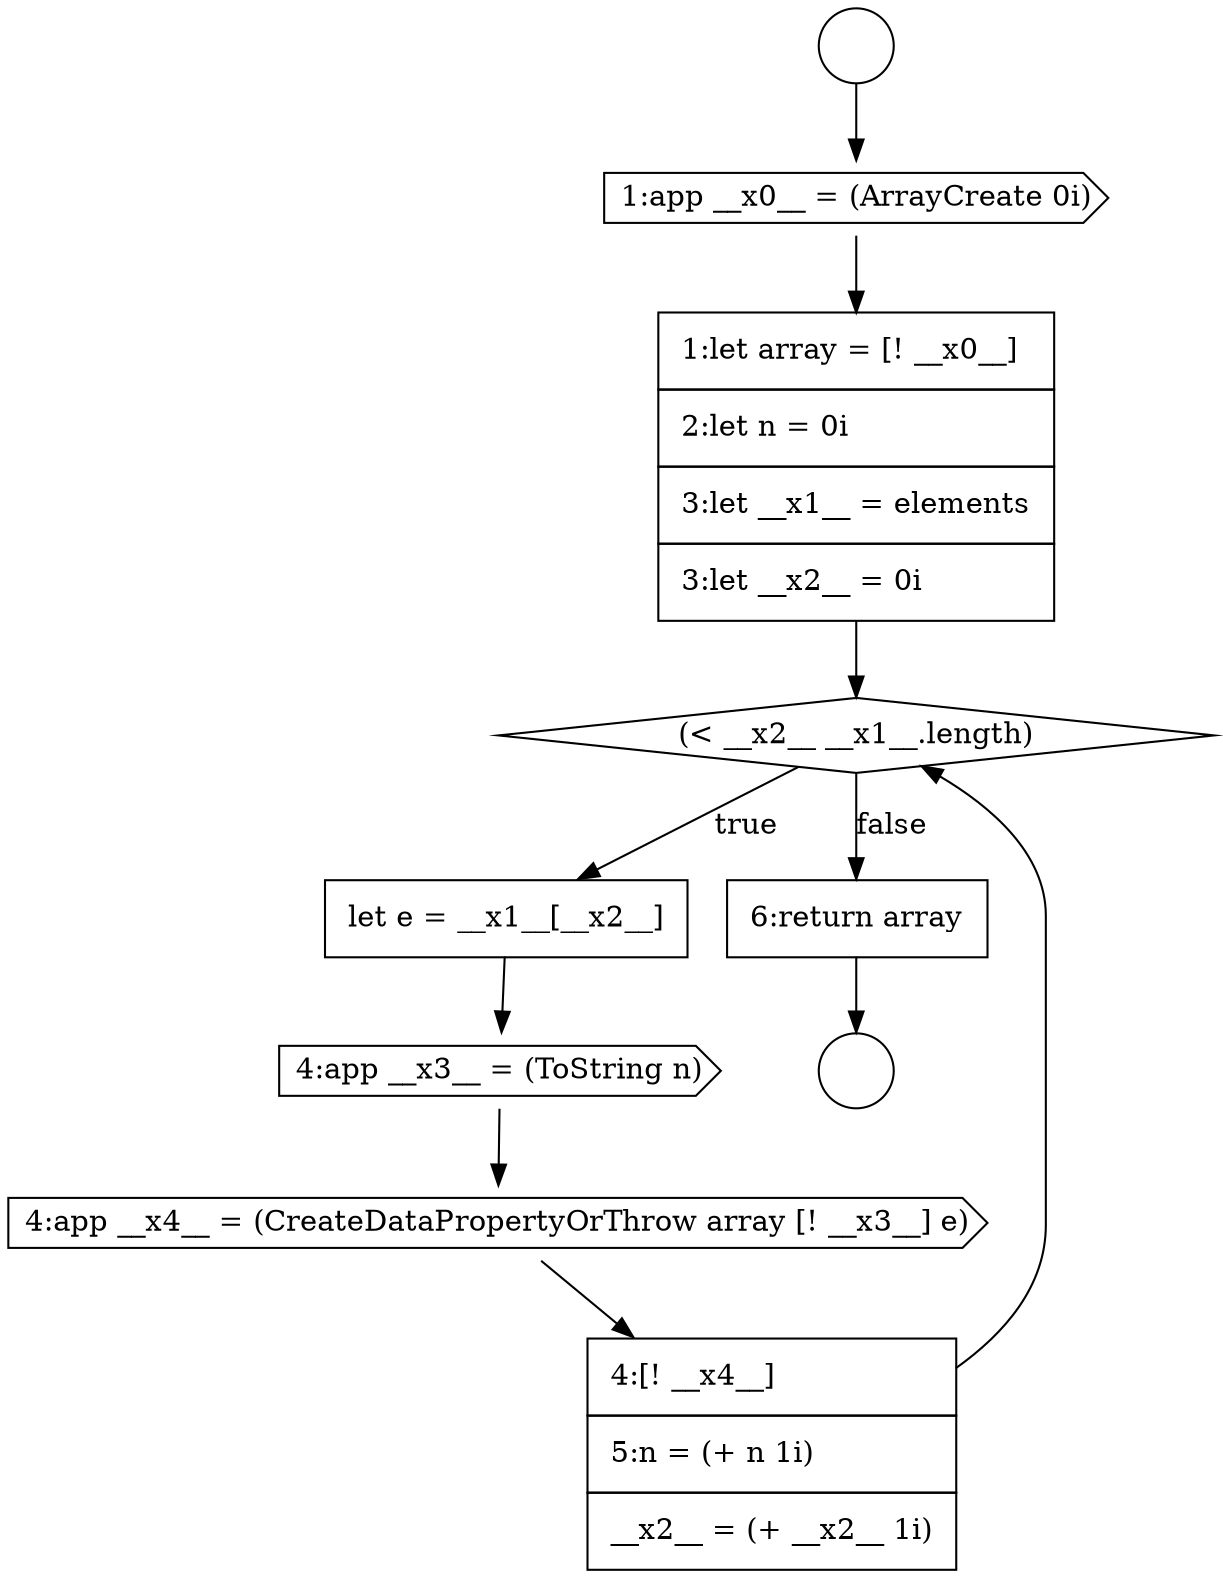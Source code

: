 digraph {
  node1243 [shape=diamond, label=<<font color="black">(&lt; __x2__ __x1__.length)</font>> color="black" fillcolor="white" style=filled]
  node1247 [shape=none, margin=0, label=<<font color="black">
    <table border="0" cellborder="1" cellspacing="0" cellpadding="10">
      <tr><td align="left">4:[! __x4__]</td></tr>
      <tr><td align="left">5:n = (+ n 1i)</td></tr>
      <tr><td align="left">__x2__ = (+ __x2__ 1i)</td></tr>
    </table>
  </font>> color="black" fillcolor="white" style=filled]
  node1242 [shape=none, margin=0, label=<<font color="black">
    <table border="0" cellborder="1" cellspacing="0" cellpadding="10">
      <tr><td align="left">1:let array = [! __x0__]</td></tr>
      <tr><td align="left">2:let n = 0i</td></tr>
      <tr><td align="left">3:let __x1__ = elements</td></tr>
      <tr><td align="left">3:let __x2__ = 0i</td></tr>
    </table>
  </font>> color="black" fillcolor="white" style=filled]
  node1246 [shape=cds, label=<<font color="black">4:app __x4__ = (CreateDataPropertyOrThrow array [! __x3__] e)</font>> color="black" fillcolor="white" style=filled]
  node1241 [shape=cds, label=<<font color="black">1:app __x0__ = (ArrayCreate 0i)</font>> color="black" fillcolor="white" style=filled]
  node1239 [shape=circle label=" " color="black" fillcolor="white" style=filled]
  node1245 [shape=cds, label=<<font color="black">4:app __x3__ = (ToString n)</font>> color="black" fillcolor="white" style=filled]
  node1240 [shape=circle label=" " color="black" fillcolor="white" style=filled]
  node1244 [shape=none, margin=0, label=<<font color="black">
    <table border="0" cellborder="1" cellspacing="0" cellpadding="10">
      <tr><td align="left">let e = __x1__[__x2__]</td></tr>
    </table>
  </font>> color="black" fillcolor="white" style=filled]
  node1248 [shape=none, margin=0, label=<<font color="black">
    <table border="0" cellborder="1" cellspacing="0" cellpadding="10">
      <tr><td align="left">6:return array</td></tr>
    </table>
  </font>> color="black" fillcolor="white" style=filled]
  node1245 -> node1246 [ color="black"]
  node1241 -> node1242 [ color="black"]
  node1243 -> node1244 [label=<<font color="black">true</font>> color="black"]
  node1243 -> node1248 [label=<<font color="black">false</font>> color="black"]
  node1244 -> node1245 [ color="black"]
  node1242 -> node1243 [ color="black"]
  node1239 -> node1241 [ color="black"]
  node1248 -> node1240 [ color="black"]
  node1247 -> node1243 [ color="black"]
  node1246 -> node1247 [ color="black"]
}
